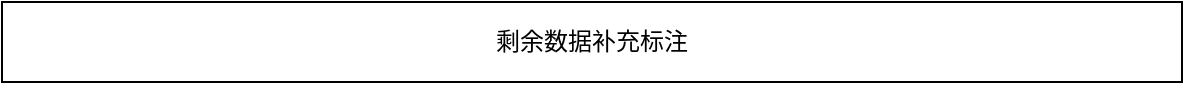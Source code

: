 <mxfile version="27.0.9">
  <diagram name="第 1 页" id="WS4fnihuYo0mbBM30wsi">
    <mxGraphModel dx="1148" dy="536" grid="1" gridSize="10" guides="1" tooltips="1" connect="1" arrows="1" fold="1" page="1" pageScale="1" pageWidth="827" pageHeight="1169" math="0" shadow="0">
      <root>
        <mxCell id="0" />
        <mxCell id="1" parent="0" />
        <mxCell id="1kCZvcn3RSVKpdqQEEMo-1" value="剩余数据补充标注" style="rounded=0;whiteSpace=wrap;html=1;" vertex="1" parent="1">
          <mxGeometry x="310" y="70" width="590" height="40" as="geometry" />
        </mxCell>
      </root>
    </mxGraphModel>
  </diagram>
</mxfile>
